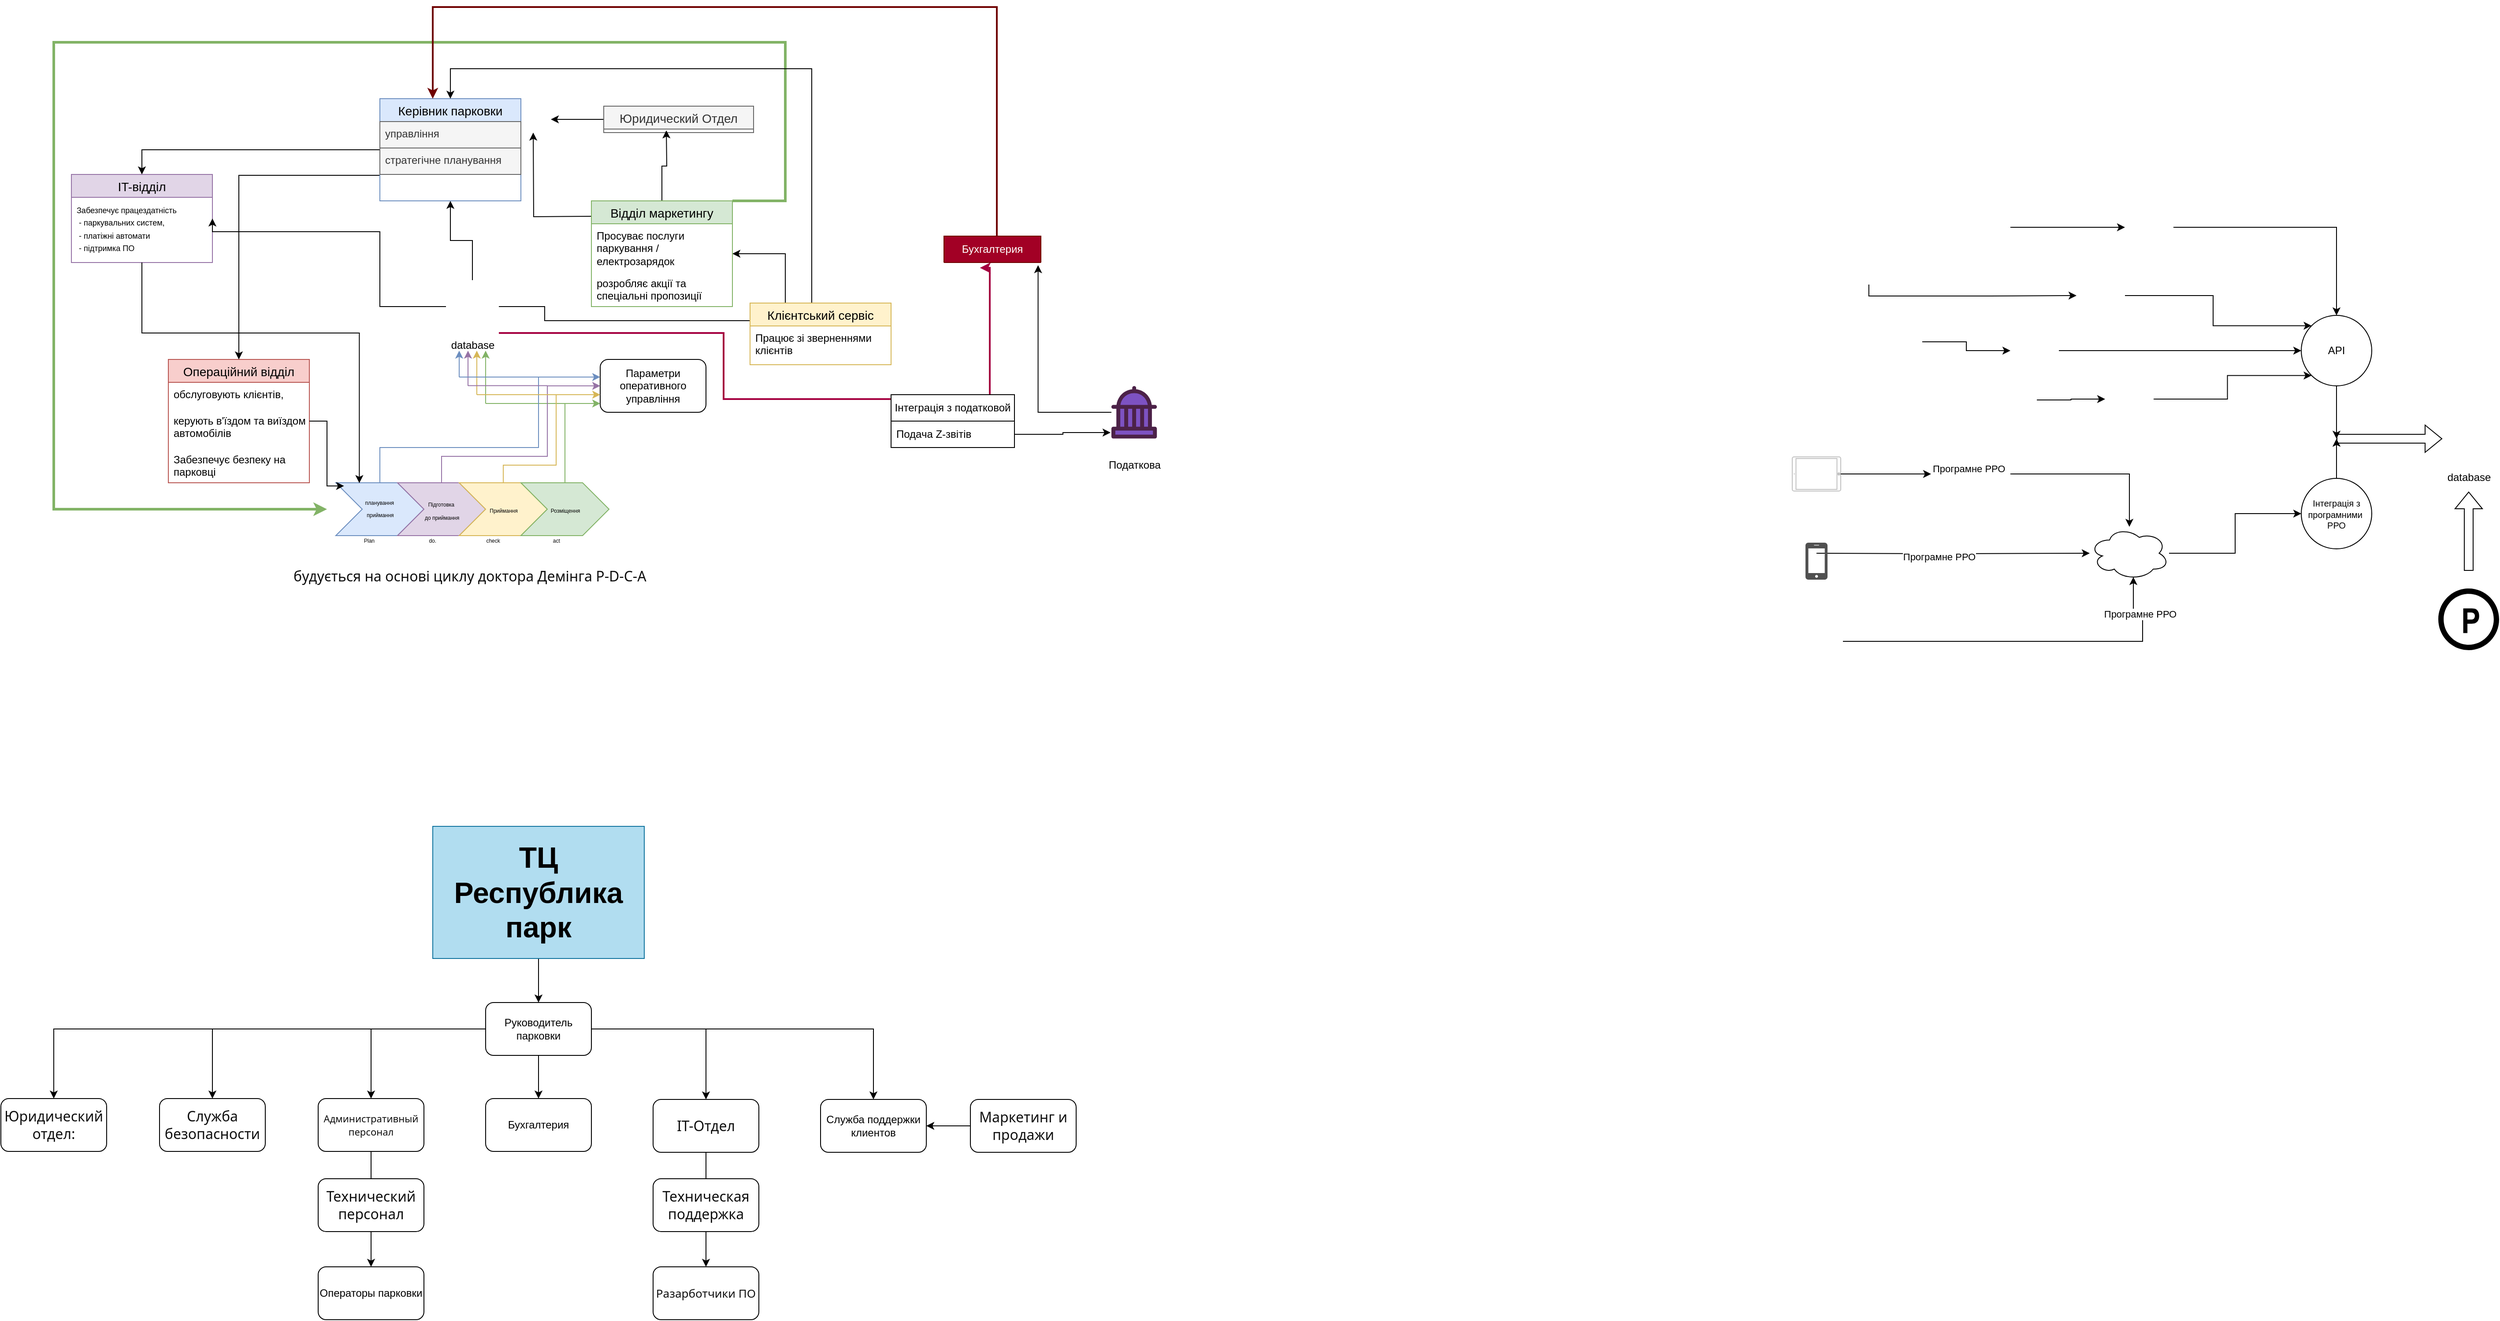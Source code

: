 <mxfile version="24.0.4" type="github">
  <diagram name="Страница — 1" id="5WF0044wQxZKyZhO8BZU">
    <mxGraphModel dx="2261" dy="1949" grid="1" gridSize="10" guides="1" tooltips="1" connect="1" arrows="1" fold="1" page="1" pageScale="1" pageWidth="827" pageHeight="1169" math="0" shadow="0">
      <root>
        <mxCell id="0" />
        <mxCell id="1" parent="0" />
        <mxCell id="wAJIK72WsqmlUXFapf1H-13" value="" style="group" parent="1" vertex="1" connectable="0">
          <mxGeometry x="190" y="410" width="310" height="70" as="geometry" />
        </mxCell>
        <mxCell id="wAJIK72WsqmlUXFapf1H-3" value="&lt;p style=&quot;border-color: var(--border-color); font-size: 6px;&quot;&gt;&lt;font style=&quot;font-size: 6px;&quot;&gt;планування&amp;nbsp;&lt;/font&gt;&lt;/p&gt;&lt;p style=&quot;border-color: var(--border-color); font-size: 6px;&quot;&gt;&lt;font style=&quot;font-size: 6px;&quot;&gt;приймання&lt;/font&gt;&lt;/p&gt;" style="html=1;shadow=0;dashed=0;align=center;verticalAlign=middle;shape=mxgraph.arrows2.arrow;dy=0;dx=30;notch=30;fillColor=#dae8fc;strokeColor=#6c8ebf;" parent="wAJIK72WsqmlUXFapf1H-13" vertex="1">
          <mxGeometry width="100" height="60" as="geometry" />
        </mxCell>
        <mxCell id="wAJIK72WsqmlUXFapf1H-7" value="&lt;font style=&quot;font-size: 6px;&quot;&gt;&amp;nbsp; &amp;nbsp; &amp;nbsp; &amp;nbsp; &amp;nbsp; &amp;nbsp; &amp;nbsp; &amp;nbsp; &amp;nbsp; Plan&amp;nbsp; &amp;nbsp; &amp;nbsp; &amp;nbsp; &amp;nbsp; &amp;nbsp; &amp;nbsp; &amp;nbsp; &amp;nbsp; &amp;nbsp; &amp;nbsp; &amp;nbsp; &amp;nbsp; &amp;nbsp; &amp;nbsp; &amp;nbsp; &amp;nbsp; &amp;nbsp; &amp;nbsp;do.&amp;nbsp; &amp;nbsp; &amp;nbsp; &amp;nbsp; &amp;nbsp; &amp;nbsp; &amp;nbsp; &amp;nbsp; &amp;nbsp; &amp;nbsp; &amp;nbsp; &amp;nbsp; &amp;nbsp; &amp;nbsp; &amp;nbsp; &amp;nbsp; &amp;nbsp; check&amp;nbsp; &amp;nbsp; &amp;nbsp; &amp;nbsp; &amp;nbsp; &amp;nbsp; &amp;nbsp; &amp;nbsp; &amp;nbsp; &amp;nbsp; &amp;nbsp; &amp;nbsp; &amp;nbsp; &amp;nbsp; &amp;nbsp; &amp;nbsp; &amp;nbsp; &amp;nbsp; act&amp;nbsp;&lt;/font&gt;" style="text;whiteSpace=wrap;html=1;" parent="wAJIK72WsqmlUXFapf1H-13" vertex="1">
          <mxGeometry y="50" width="310" height="20" as="geometry" />
        </mxCell>
        <mxCell id="wAJIK72WsqmlUXFapf1H-8" value="&lt;p style=&quot;border-color: var(--border-color);&quot;&gt;&lt;font style=&quot;font-size: 6px;&quot;&gt;Підготовка&amp;nbsp;&lt;br&gt;&lt;/font&gt;&lt;span style=&quot;font-size: 6px; background-color: initial;&quot;&gt;до приймання&lt;/span&gt;&lt;/p&gt;" style="html=1;shadow=0;dashed=0;align=center;verticalAlign=middle;shape=mxgraph.arrows2.arrow;dy=0;dx=30;notch=30;fillColor=#e1d5e7;strokeColor=#9673a6;" parent="wAJIK72WsqmlUXFapf1H-13" vertex="1">
          <mxGeometry x="70" width="100" height="60" as="geometry" />
        </mxCell>
        <mxCell id="wAJIK72WsqmlUXFapf1H-9" value="&lt;p style=&quot;border-color: var(--border-color);&quot;&gt;&lt;font style=&quot;font-size: 6px;&quot;&gt;Приймання&lt;/font&gt;&lt;br&gt;&lt;/p&gt;" style="html=1;shadow=0;dashed=0;align=center;verticalAlign=middle;shape=mxgraph.arrows2.arrow;dy=0;dx=30;notch=30;fillColor=#fff2cc;strokeColor=#d6b656;" parent="wAJIK72WsqmlUXFapf1H-13" vertex="1">
          <mxGeometry x="140" width="100" height="60" as="geometry" />
        </mxCell>
        <mxCell id="wAJIK72WsqmlUXFapf1H-10" value="&lt;p style=&quot;border-color: var(--border-color);&quot;&gt;&lt;font style=&quot;font-size: 6px;&quot;&gt;Розміщення&lt;/font&gt;&lt;br&gt;&lt;/p&gt;" style="html=1;shadow=0;dashed=0;align=center;verticalAlign=middle;shape=mxgraph.arrows2.arrow;dy=0;dx=30;notch=30;fillColor=#d5e8d4;strokeColor=#82b366;" parent="wAJIK72WsqmlUXFapf1H-13" vertex="1">
          <mxGeometry x="210" width="100" height="60" as="geometry" />
        </mxCell>
        <mxCell id="wAJIK72WsqmlUXFapf1H-20" value="Операційний відділ" style="swimlane;fontStyle=0;childLayout=stackLayout;horizontal=1;startSize=26;horizontalStack=0;resizeParent=1;resizeParentMax=0;resizeLast=0;collapsible=1;marginBottom=0;align=center;fontSize=14;fillColor=#f8cecc;strokeColor=#b85450;" parent="1" vertex="1">
          <mxGeometry y="270" width="160" height="140" as="geometry">
            <mxRectangle y="270" width="170" height="30" as="alternateBounds" />
          </mxGeometry>
        </mxCell>
        <mxCell id="wAJIK72WsqmlUXFapf1H-21" value="обслуговують клієнтів,&amp;nbsp;" style="text;strokeColor=none;fillColor=none;spacingLeft=4;spacingRight=4;overflow=hidden;rotatable=0;points=[[0,0.5],[1,0.5]];portConstraint=eastwest;fontSize=12;whiteSpace=wrap;html=1;" parent="wAJIK72WsqmlUXFapf1H-20" vertex="1">
          <mxGeometry y="26" width="160" height="30" as="geometry" />
        </mxCell>
        <mxCell id="wAJIK72WsqmlUXFapf1H-22" value="керують в&#39;їздом та виїздом автомобілів" style="text;strokeColor=none;fillColor=none;spacingLeft=4;spacingRight=4;overflow=hidden;rotatable=0;points=[[0,0.5],[1,0.5]];portConstraint=eastwest;fontSize=12;whiteSpace=wrap;html=1;" parent="wAJIK72WsqmlUXFapf1H-20" vertex="1">
          <mxGeometry y="56" width="160" height="44" as="geometry" />
        </mxCell>
        <mxCell id="wAJIK72WsqmlUXFapf1H-23" value="Забезпечує безпеку на парковці" style="text;strokeColor=none;fillColor=none;spacingLeft=4;spacingRight=4;overflow=hidden;rotatable=0;points=[[0,0.5],[1,0.5]];portConstraint=eastwest;fontSize=12;whiteSpace=wrap;html=1;" parent="wAJIK72WsqmlUXFapf1H-20" vertex="1">
          <mxGeometry y="100" width="160" height="40" as="geometry" />
        </mxCell>
        <mxCell id="wAJIK72WsqmlUXFapf1H-28" value="IT-відділ" style="swimlane;fontStyle=0;childLayout=stackLayout;horizontal=1;startSize=26;horizontalStack=0;resizeParent=1;resizeParentMax=0;resizeLast=0;collapsible=1;marginBottom=0;align=center;fontSize=14;fillColor=#e1d5e7;strokeColor=#9673a6;" parent="1" vertex="1">
          <mxGeometry x="-110" y="60" width="160" height="100" as="geometry">
            <mxRectangle x="-110" y="60" width="170" height="30" as="alternateBounds" />
          </mxGeometry>
        </mxCell>
        <mxCell id="wAJIK72WsqmlUXFapf1H-29" value="&lt;font style=&quot;font-size: 9px;&quot;&gt;Забезпечує працездатність&lt;br&gt;&amp;nbsp;- паркувальних систем,&amp;nbsp;&lt;br&gt;&amp;nbsp;- платіжні автомати&lt;br&gt;&amp;nbsp;- підтримка ПО&lt;br&gt;&lt;/font&gt;" style="text;strokeColor=none;fillColor=none;spacingLeft=4;spacingRight=4;overflow=hidden;rotatable=0;points=[[0,0.5],[1,0.5]];portConstraint=eastwest;fontSize=12;whiteSpace=wrap;html=1;" parent="wAJIK72WsqmlUXFapf1H-28" vertex="1">
          <mxGeometry y="26" width="160" height="74" as="geometry" />
        </mxCell>
        <mxCell id="wAJIK72WsqmlUXFapf1H-57" style="edgeStyle=orthogonalEdgeStyle;rounded=0;orthogonalLoop=1;jettySize=auto;html=1;entryX=1;entryY=0.5;entryDx=0;entryDy=0;" parent="1" source="wAJIK72WsqmlUXFapf1H-32" edge="1">
          <mxGeometry relative="1" as="geometry">
            <mxPoint x="434" y="-2.5" as="targetPoint" />
            <Array as="points" />
          </mxGeometry>
        </mxCell>
        <mxCell id="wAJIK72WsqmlUXFapf1H-60" style="edgeStyle=orthogonalEdgeStyle;rounded=0;orthogonalLoop=1;jettySize=auto;html=1;entryX=1;entryY=0.5;entryDx=0;entryDy=0;" parent="1" source="wAJIK72WsqmlUXFapf1H-36" target="wAJIK72WsqmlUXFapf1H-28" edge="1">
          <mxGeometry relative="1" as="geometry">
            <Array as="points">
              <mxPoint x="240" y="210" />
              <mxPoint x="240" y="125" />
            </Array>
          </mxGeometry>
        </mxCell>
        <mxCell id="wAJIK72WsqmlUXFapf1H-63" style="edgeStyle=orthogonalEdgeStyle;rounded=0;orthogonalLoop=1;jettySize=auto;html=1;entryX=0.5;entryY=1;entryDx=0;entryDy=0;" parent="1" source="wAJIK72WsqmlUXFapf1H-36" target="wAJIK72WsqmlUXFapf1H-16" edge="1">
          <mxGeometry relative="1" as="geometry" />
        </mxCell>
        <mxCell id="wAJIK72WsqmlUXFapf1H-79" style="edgeStyle=orthogonalEdgeStyle;rounded=0;orthogonalLoop=1;jettySize=auto;html=1;entryX=0.371;entryY=1.2;entryDx=0;entryDy=0;fillColor=#d80073;strokeColor=#A50040;strokeWidth=2;entryPerimeter=0;" parent="1" source="wAJIK72WsqmlUXFapf1H-36" target="wAJIK72WsqmlUXFapf1H-78" edge="1">
          <mxGeometry relative="1" as="geometry">
            <Array as="points">
              <mxPoint x="630" y="240" />
              <mxPoint x="630" y="315" />
              <mxPoint x="932" y="315" />
            </Array>
          </mxGeometry>
        </mxCell>
        <mxCell id="wAJIK72WsqmlUXFapf1H-36" value="database" style="shape=image;html=1;verticalAlign=top;verticalLabelPosition=bottom;labelBackgroundColor=#ffffff;imageAspect=0;aspect=fixed;image=https://cdn0.iconfinder.com/data/icons/evericons-24px-vol-2/24/database-128.png" parent="1" vertex="1">
          <mxGeometry x="315" y="180" width="60" height="60" as="geometry" />
        </mxCell>
        <mxCell id="wAJIK72WsqmlUXFapf1H-64" style="edgeStyle=orthogonalEdgeStyle;rounded=0;orthogonalLoop=1;jettySize=auto;html=1;" parent="1" edge="1">
          <mxGeometry relative="1" as="geometry">
            <mxPoint x="414" y="12.5" as="targetPoint" />
            <mxPoint x="484" y="107.5" as="sourcePoint" />
          </mxGeometry>
        </mxCell>
        <mxCell id="wAJIK72WsqmlUXFapf1H-43" value="Параметри оперативного управління" style="rounded=1;whiteSpace=wrap;html=1;" parent="1" vertex="1">
          <mxGeometry x="490" y="270" width="120" height="60" as="geometry" />
        </mxCell>
        <mxCell id="wAJIK72WsqmlUXFapf1H-44" style="edgeStyle=orthogonalEdgeStyle;rounded=0;orthogonalLoop=1;jettySize=auto;html=1;fillColor=#d5e8d4;strokeColor=#82b366;" parent="1" source="wAJIK72WsqmlUXFapf1H-10" edge="1">
          <mxGeometry relative="1" as="geometry">
            <mxPoint x="490" y="320" as="targetPoint" />
            <Array as="points">
              <mxPoint x="450" y="320" />
              <mxPoint x="490" y="320" />
            </Array>
          </mxGeometry>
        </mxCell>
        <mxCell id="wAJIK72WsqmlUXFapf1H-46" value="" style="endArrow=none;html=1;rounded=0;fillColor=#d5e8d4;strokeColor=#82b366;" parent="1" edge="1">
          <mxGeometry width="50" height="50" relative="1" as="geometry">
            <mxPoint x="360" y="320" as="sourcePoint" />
            <mxPoint x="450" y="320" as="targetPoint" />
          </mxGeometry>
        </mxCell>
        <mxCell id="wAJIK72WsqmlUXFapf1H-47" value="" style="endArrow=classic;html=1;rounded=0;fillColor=#d5e8d4;strokeColor=#82b366;" parent="1" edge="1">
          <mxGeometry width="50" height="50" relative="1" as="geometry">
            <mxPoint x="360" y="320" as="sourcePoint" />
            <mxPoint x="360" y="260" as="targetPoint" />
          </mxGeometry>
        </mxCell>
        <mxCell id="wAJIK72WsqmlUXFapf1H-48" style="edgeStyle=orthogonalEdgeStyle;rounded=0;orthogonalLoop=1;jettySize=auto;html=1;fillColor=#fff2cc;strokeColor=#d6b656;" parent="1" source="wAJIK72WsqmlUXFapf1H-9" edge="1">
          <mxGeometry relative="1" as="geometry">
            <mxPoint x="490" y="310" as="targetPoint" />
            <Array as="points">
              <mxPoint x="380" y="390" />
              <mxPoint x="440" y="390" />
              <mxPoint x="440" y="310" />
              <mxPoint x="490" y="310" />
            </Array>
          </mxGeometry>
        </mxCell>
        <mxCell id="wAJIK72WsqmlUXFapf1H-49" style="edgeStyle=orthogonalEdgeStyle;rounded=0;orthogonalLoop=1;jettySize=auto;html=1;entryX=0;entryY=0.5;entryDx=0;entryDy=0;fillColor=#e1d5e7;strokeColor=#9673a6;" parent="1" source="wAJIK72WsqmlUXFapf1H-8" target="wAJIK72WsqmlUXFapf1H-43" edge="1">
          <mxGeometry relative="1" as="geometry">
            <Array as="points">
              <mxPoint x="310" y="380" />
              <mxPoint x="430" y="380" />
              <mxPoint x="430" y="300" />
            </Array>
          </mxGeometry>
        </mxCell>
        <mxCell id="wAJIK72WsqmlUXFapf1H-50" style="edgeStyle=orthogonalEdgeStyle;rounded=0;orthogonalLoop=1;jettySize=auto;html=1;entryX=0;entryY=0.333;entryDx=0;entryDy=0;entryPerimeter=0;fillColor=#dae8fc;strokeColor=#6c8ebf;" parent="1" source="wAJIK72WsqmlUXFapf1H-3" target="wAJIK72WsqmlUXFapf1H-43" edge="1">
          <mxGeometry relative="1" as="geometry">
            <mxPoint x="260" y="310" as="targetPoint" />
            <Array as="points">
              <mxPoint x="240" y="370" />
              <mxPoint x="420" y="370" />
              <mxPoint x="420" y="290" />
            </Array>
          </mxGeometry>
        </mxCell>
        <mxCell id="wAJIK72WsqmlUXFapf1H-51" value="" style="endArrow=none;html=1;rounded=0;fillColor=#fff2cc;strokeColor=#d6b656;" parent="1" edge="1">
          <mxGeometry width="50" height="50" relative="1" as="geometry">
            <mxPoint x="350" y="310" as="sourcePoint" />
            <mxPoint x="440" y="310" as="targetPoint" />
          </mxGeometry>
        </mxCell>
        <mxCell id="wAJIK72WsqmlUXFapf1H-52" value="" style="endArrow=classic;html=1;rounded=0;fillColor=#fff2cc;strokeColor=#d6b656;" parent="1" edge="1">
          <mxGeometry width="50" height="50" relative="1" as="geometry">
            <mxPoint x="350" y="310" as="sourcePoint" />
            <mxPoint x="350" y="260" as="targetPoint" />
          </mxGeometry>
        </mxCell>
        <mxCell id="wAJIK72WsqmlUXFapf1H-53" value="" style="endArrow=none;html=1;rounded=0;fillColor=#e1d5e7;strokeColor=#9673a6;" parent="1" edge="1">
          <mxGeometry width="50" height="50" relative="1" as="geometry">
            <mxPoint x="340" y="299.8" as="sourcePoint" />
            <mxPoint x="430" y="299.8" as="targetPoint" />
          </mxGeometry>
        </mxCell>
        <mxCell id="wAJIK72WsqmlUXFapf1H-54" value="" style="endArrow=classic;html=1;rounded=0;fillColor=#e1d5e7;strokeColor=#9673a6;" parent="1" edge="1">
          <mxGeometry width="50" height="50" relative="1" as="geometry">
            <mxPoint x="340" y="300" as="sourcePoint" />
            <mxPoint x="340" y="260" as="targetPoint" />
          </mxGeometry>
        </mxCell>
        <mxCell id="wAJIK72WsqmlUXFapf1H-55" value="" style="endArrow=none;html=1;rounded=0;fillColor=#dae8fc;strokeColor=#6c8ebf;" parent="1" edge="1">
          <mxGeometry width="50" height="50" relative="1" as="geometry">
            <mxPoint x="330" y="290" as="sourcePoint" />
            <mxPoint x="420" y="290" as="targetPoint" />
          </mxGeometry>
        </mxCell>
        <mxCell id="wAJIK72WsqmlUXFapf1H-56" value="" style="endArrow=classic;html=1;rounded=0;fillColor=#dae8fc;strokeColor=#6c8ebf;" parent="1" edge="1">
          <mxGeometry width="50" height="50" relative="1" as="geometry">
            <mxPoint x="330" y="290" as="sourcePoint" />
            <mxPoint x="330" y="260" as="targetPoint" />
          </mxGeometry>
        </mxCell>
        <mxCell id="wAJIK72WsqmlUXFapf1H-59" style="edgeStyle=orthogonalEdgeStyle;rounded=0;orthogonalLoop=1;jettySize=auto;html=1;entryX=0.5;entryY=0;entryDx=0;entryDy=0;" parent="1" source="wAJIK72WsqmlUXFapf1H-16" target="wAJIK72WsqmlUXFapf1H-28" edge="1">
          <mxGeometry relative="1" as="geometry" />
        </mxCell>
        <mxCell id="wAJIK72WsqmlUXFapf1H-71" style="edgeStyle=orthogonalEdgeStyle;rounded=0;orthogonalLoop=1;jettySize=auto;html=1;exitX=0;exitY=0.75;exitDx=0;exitDy=0;entryX=0.5;entryY=0;entryDx=0;entryDy=0;" parent="1" source="wAJIK72WsqmlUXFapf1H-16" target="wAJIK72WsqmlUXFapf1H-20" edge="1">
          <mxGeometry relative="1" as="geometry" />
        </mxCell>
        <mxCell id="wAJIK72WsqmlUXFapf1H-16" value="Керівник парковки" style="swimlane;fontStyle=0;childLayout=stackLayout;horizontal=1;startSize=26;horizontalStack=0;resizeParent=1;resizeParentMax=0;resizeLast=0;collapsible=1;marginBottom=0;align=center;fontSize=14;fillColor=#dae8fc;strokeColor=#6c8ebf;" parent="1" vertex="1">
          <mxGeometry x="240" y="-26" width="160" height="116" as="geometry">
            <mxRectangle x="260" y="-17.5" width="170" height="30" as="alternateBounds" />
          </mxGeometry>
        </mxCell>
        <mxCell id="wAJIK72WsqmlUXFapf1H-58" value="" style="group" parent="wAJIK72WsqmlUXFapf1H-16" vertex="1" connectable="0">
          <mxGeometry y="26" width="160" height="90" as="geometry" />
        </mxCell>
        <mxCell id="wAJIK72WsqmlUXFapf1H-19" value="управління" style="text;spacingLeft=4;spacingRight=4;overflow=hidden;rotatable=0;points=[[0,0.5],[1,0.5]];portConstraint=eastwest;fontSize=12;whiteSpace=wrap;html=1;fillColor=#f5f5f5;fontColor=#333333;strokeColor=#666666;" parent="wAJIK72WsqmlUXFapf1H-58" vertex="1">
          <mxGeometry width="160" height="30" as="geometry" />
        </mxCell>
        <mxCell id="wAJIK72WsqmlUXFapf1H-17" value="стратегічне планування" style="text;spacingLeft=4;spacingRight=4;overflow=hidden;rotatable=0;points=[[0,0.5],[1,0.5]];portConstraint=eastwest;fontSize=12;whiteSpace=wrap;html=1;fillColor=#f5f5f5;fontColor=#333333;strokeColor=#666666;" parent="wAJIK72WsqmlUXFapf1H-58" vertex="1">
          <mxGeometry y="30" width="160" height="30" as="geometry" />
        </mxCell>
        <mxCell id="wAJIK72WsqmlUXFapf1H-32" value="Юридический Отдел" style="swimlane;fontStyle=0;childLayout=stackLayout;horizontal=1;startSize=26;horizontalStack=0;resizeParent=1;resizeParentMax=0;resizeLast=0;collapsible=1;marginBottom=0;align=center;fontSize=14;fillColor=#f5f5f5;fontColor=#333333;strokeColor=#666666;" parent="1" vertex="1" collapsed="1">
          <mxGeometry x="494" y="-17.5" width="170" height="30" as="geometry">
            <mxRectangle x="480" y="80" width="160" height="116" as="alternateBounds" />
          </mxGeometry>
        </mxCell>
        <mxCell id="wAJIK72WsqmlUXFapf1H-33" value="Item 1" style="text;strokeColor=none;fillColor=none;spacingLeft=4;spacingRight=4;overflow=hidden;rotatable=0;points=[[0,0.5],[1,0.5]];portConstraint=eastwest;fontSize=12;whiteSpace=wrap;html=1;" parent="wAJIK72WsqmlUXFapf1H-32" vertex="1">
          <mxGeometry y="26" width="160" height="30" as="geometry" />
        </mxCell>
        <mxCell id="wAJIK72WsqmlUXFapf1H-34" value="Item 2" style="text;strokeColor=none;fillColor=none;spacingLeft=4;spacingRight=4;overflow=hidden;rotatable=0;points=[[0,0.5],[1,0.5]];portConstraint=eastwest;fontSize=12;whiteSpace=wrap;html=1;" parent="wAJIK72WsqmlUXFapf1H-32" vertex="1">
          <mxGeometry y="56" width="160" height="30" as="geometry" />
        </mxCell>
        <mxCell id="wAJIK72WsqmlUXFapf1H-35" value="Item 3" style="text;strokeColor=none;fillColor=none;spacingLeft=4;spacingRight=4;overflow=hidden;rotatable=0;points=[[0,0.5],[1,0.5]];portConstraint=eastwest;fontSize=12;whiteSpace=wrap;html=1;" parent="wAJIK72WsqmlUXFapf1H-32" vertex="1">
          <mxGeometry y="86" width="160" height="30" as="geometry" />
        </mxCell>
        <mxCell id="wAJIK72WsqmlUXFapf1H-67" value="" style="edgeStyle=orthogonalEdgeStyle;rounded=0;orthogonalLoop=1;jettySize=auto;html=1;entryX=1;entryY=0.5;entryDx=0;entryDy=0;" parent="1" source="wAJIK72WsqmlUXFapf1H-36" target="wAJIK72WsqmlUXFapf1H-38" edge="1">
          <mxGeometry relative="1" as="geometry">
            <mxPoint x="375" y="210" as="sourcePoint" />
            <mxPoint x="664" y="-2" as="targetPoint" />
            <Array as="points">
              <mxPoint x="427" y="210" />
              <mxPoint x="427" y="226" />
              <mxPoint x="700" y="226" />
              <mxPoint x="700" y="150" />
            </Array>
          </mxGeometry>
        </mxCell>
        <mxCell id="wAJIK72WsqmlUXFapf1H-69" style="edgeStyle=orthogonalEdgeStyle;rounded=0;orthogonalLoop=1;jettySize=auto;html=1;" parent="1" source="wAJIK72WsqmlUXFapf1H-38" edge="1">
          <mxGeometry relative="1" as="geometry">
            <mxPoint x="565" y="10" as="targetPoint" />
          </mxGeometry>
        </mxCell>
        <mxCell id="wAJIK72WsqmlUXFapf1H-73" style="edgeStyle=orthogonalEdgeStyle;rounded=0;orthogonalLoop=1;jettySize=auto;html=1;exitX=1;exitY=0;exitDx=0;exitDy=0;fillColor=#d5e8d4;strokeColor=#82b366;strokeWidth=3;" parent="1" source="wAJIK72WsqmlUXFapf1H-38" edge="1">
          <mxGeometry relative="1" as="geometry">
            <mxPoint x="180" y="440" as="targetPoint" />
            <Array as="points">
              <mxPoint x="700" y="90" />
              <mxPoint x="700" y="-90" />
              <mxPoint x="-130" y="-90" />
              <mxPoint x="-130" y="440" />
            </Array>
          </mxGeometry>
        </mxCell>
        <mxCell id="wAJIK72WsqmlUXFapf1H-38" value="Відділ маркетингу" style="swimlane;fontStyle=0;childLayout=stackLayout;horizontal=1;startSize=26;horizontalStack=0;resizeParent=1;resizeParentMax=0;resizeLast=0;collapsible=1;marginBottom=0;align=center;fontSize=14;fillColor=#d5e8d4;strokeColor=#82b366;" parent="1" vertex="1">
          <mxGeometry x="480" y="90" width="160" height="120" as="geometry">
            <mxRectangle x="480" y="90" width="170" height="30" as="alternateBounds" />
          </mxGeometry>
        </mxCell>
        <mxCell id="wAJIK72WsqmlUXFapf1H-40" value="Просуває послуги паркування / електрозарядок" style="text;strokeColor=none;fillColor=none;spacingLeft=4;spacingRight=4;overflow=hidden;rotatable=0;points=[[0,0.5],[1,0.5]];portConstraint=eastwest;fontSize=12;whiteSpace=wrap;html=1;" parent="wAJIK72WsqmlUXFapf1H-38" vertex="1">
          <mxGeometry y="26" width="160" height="54" as="geometry" />
        </mxCell>
        <mxCell id="wAJIK72WsqmlUXFapf1H-41" value="розробляє акції та спеціальні пропозиції" style="text;strokeColor=none;fillColor=none;spacingLeft=4;spacingRight=4;overflow=hidden;rotatable=0;points=[[0,0.5],[1,0.5]];portConstraint=eastwest;fontSize=12;whiteSpace=wrap;html=1;" parent="wAJIK72WsqmlUXFapf1H-38" vertex="1">
          <mxGeometry y="80" width="160" height="40" as="geometry" />
        </mxCell>
        <mxCell id="wAJIK72WsqmlUXFapf1H-70" style="edgeStyle=orthogonalEdgeStyle;rounded=0;orthogonalLoop=1;jettySize=auto;html=1;entryX=0.5;entryY=0;entryDx=0;entryDy=0;" parent="1" source="wAJIK72WsqmlUXFapf1H-24" target="wAJIK72WsqmlUXFapf1H-16" edge="1">
          <mxGeometry relative="1" as="geometry">
            <Array as="points">
              <mxPoint x="730" y="210" />
              <mxPoint x="730" y="-60" />
              <mxPoint x="320" y="-60" />
            </Array>
          </mxGeometry>
        </mxCell>
        <mxCell id="wAJIK72WsqmlUXFapf1H-24" value="Клієнтський сервіс" style="swimlane;fontStyle=0;childLayout=stackLayout;horizontal=1;startSize=26;horizontalStack=0;resizeParent=1;resizeParentMax=0;resizeLast=0;collapsible=1;marginBottom=0;align=center;fontSize=14;fillColor=#fff2cc;strokeColor=#d6b656;" parent="1" vertex="1">
          <mxGeometry x="660" y="206" width="160" height="70" as="geometry">
            <mxRectangle x="480" y="195" width="170" height="30" as="alternateBounds" />
          </mxGeometry>
        </mxCell>
        <mxCell id="wAJIK72WsqmlUXFapf1H-25" value="Працює зі зверненнями клієнтів" style="text;strokeColor=none;fillColor=none;spacingLeft=4;spacingRight=4;overflow=hidden;rotatable=0;points=[[0,0.5],[1,0.5]];portConstraint=eastwest;fontSize=12;whiteSpace=wrap;html=1;" parent="wAJIK72WsqmlUXFapf1H-24" vertex="1">
          <mxGeometry y="26" width="160" height="44" as="geometry" />
        </mxCell>
        <mxCell id="wAJIK72WsqmlUXFapf1H-72" style="edgeStyle=orthogonalEdgeStyle;rounded=0;orthogonalLoop=1;jettySize=auto;html=1;entryX=0.094;entryY=0.06;entryDx=0;entryDy=0;entryPerimeter=0;" parent="1" source="wAJIK72WsqmlUXFapf1H-20" target="wAJIK72WsqmlUXFapf1H-3" edge="1">
          <mxGeometry relative="1" as="geometry" />
        </mxCell>
        <mxCell id="wAJIK72WsqmlUXFapf1H-75" value="Бухгалтерия" style="swimlane;fontStyle=0;childLayout=stackLayout;horizontal=1;startSize=30;horizontalStack=0;resizeParent=1;resizeParentMax=0;resizeLast=0;collapsible=1;marginBottom=0;whiteSpace=wrap;html=1;fillColor=#a20025;fontColor=#ffffff;strokeColor=#6F0000;" parent="1" vertex="1" collapsed="1">
          <mxGeometry x="880" y="130" width="110" height="30" as="geometry">
            <mxRectangle x="880" y="130" width="140" height="120" as="alternateBounds" />
          </mxGeometry>
        </mxCell>
        <mxCell id="wAJIK72WsqmlUXFapf1H-76" value="Item 1" style="text;strokeColor=none;fillColor=none;align=left;verticalAlign=middle;spacingLeft=4;spacingRight=4;overflow=hidden;points=[[0,0.5],[1,0.5]];portConstraint=eastwest;rotatable=0;whiteSpace=wrap;html=1;" parent="wAJIK72WsqmlUXFapf1H-75" vertex="1">
          <mxGeometry y="30" width="140" height="30" as="geometry" />
        </mxCell>
        <mxCell id="wAJIK72WsqmlUXFapf1H-77" value="Item 2" style="text;strokeColor=none;fillColor=none;align=left;verticalAlign=middle;spacingLeft=4;spacingRight=4;overflow=hidden;points=[[0,0.5],[1,0.5]];portConstraint=eastwest;rotatable=0;whiteSpace=wrap;html=1;" parent="wAJIK72WsqmlUXFapf1H-75" vertex="1">
          <mxGeometry y="60" width="140" height="30" as="geometry" />
        </mxCell>
        <mxCell id="wAJIK72WsqmlUXFapf1H-78" value="Item 3" style="text;strokeColor=none;fillColor=none;align=left;verticalAlign=middle;spacingLeft=4;spacingRight=4;overflow=hidden;points=[[0,0.5],[1,0.5]];portConstraint=eastwest;rotatable=0;whiteSpace=wrap;html=1;" parent="wAJIK72WsqmlUXFapf1H-75" vertex="1">
          <mxGeometry y="90" width="140" height="30" as="geometry" />
        </mxCell>
        <mxCell id="wAJIK72WsqmlUXFapf1H-82" value="Інтеграція з податковой" style="swimlane;fontStyle=0;childLayout=stackLayout;horizontal=1;startSize=30;horizontalStack=0;resizeParent=1;resizeParentMax=0;resizeLast=0;collapsible=1;marginBottom=0;whiteSpace=wrap;html=1;" parent="1" vertex="1">
          <mxGeometry x="820" y="310" width="140" height="60" as="geometry" />
        </mxCell>
        <mxCell id="wAJIK72WsqmlUXFapf1H-83" value="Подача Z-звітів" style="text;strokeColor=none;fillColor=none;align=left;verticalAlign=middle;spacingLeft=4;spacingRight=4;overflow=hidden;points=[[0,0.5],[1,0.5]];portConstraint=eastwest;rotatable=0;whiteSpace=wrap;html=1;" parent="wAJIK72WsqmlUXFapf1H-82" vertex="1">
          <mxGeometry y="30" width="140" height="30" as="geometry" />
        </mxCell>
        <mxCell id="wAJIK72WsqmlUXFapf1H-88" value="Податкова" style="verticalLabelPosition=bottom;aspect=fixed;html=1;shape=mxgraph.salesforce.government;" parent="1" vertex="1">
          <mxGeometry x="1070" y="300" width="51.6" height="60" as="geometry" />
        </mxCell>
        <mxCell id="wAJIK72WsqmlUXFapf1H-89" style="edgeStyle=orthogonalEdgeStyle;rounded=0;orthogonalLoop=1;jettySize=auto;html=1;entryX=-0.019;entryY=0.886;entryDx=0;entryDy=0;entryPerimeter=0;" parent="1" source="wAJIK72WsqmlUXFapf1H-83" target="wAJIK72WsqmlUXFapf1H-88" edge="1">
          <mxGeometry relative="1" as="geometry" />
        </mxCell>
        <mxCell id="wAJIK72WsqmlUXFapf1H-90" style="edgeStyle=orthogonalEdgeStyle;rounded=0;orthogonalLoop=1;jettySize=auto;html=1;entryX=0.971;entryY=1.1;entryDx=0;entryDy=0;entryPerimeter=0;" parent="1" source="wAJIK72WsqmlUXFapf1H-88" target="wAJIK72WsqmlUXFapf1H-76" edge="1">
          <mxGeometry relative="1" as="geometry" />
        </mxCell>
        <mxCell id="wAJIK72WsqmlUXFapf1H-91" style="edgeStyle=orthogonalEdgeStyle;rounded=0;orthogonalLoop=1;jettySize=auto;html=1;entryX=0.375;entryY=0;entryDx=0;entryDy=0;entryPerimeter=0;fillColor=#a20025;strokeColor=#6F0000;strokeWidth=2;" parent="1" source="wAJIK72WsqmlUXFapf1H-75" target="wAJIK72WsqmlUXFapf1H-16" edge="1">
          <mxGeometry relative="1" as="geometry">
            <Array as="points">
              <mxPoint x="940" y="-130" />
              <mxPoint x="300" y="-130" />
            </Array>
          </mxGeometry>
        </mxCell>
        <mxCell id="wAJIK72WsqmlUXFapf1H-92" value="&lt;span style=&quot;color: rgb(15, 15, 15); font-family: Söhne, ui-sans-serif, system-ui, -apple-system, &amp;quot;Segoe UI&amp;quot;, Roboto, Ubuntu, Cantarell, &amp;quot;Noto Sans&amp;quot;, sans-serif, &amp;quot;Helvetica Neue&amp;quot;, Arial, &amp;quot;Apple Color Emoji&amp;quot;, &amp;quot;Segoe UI Emoji&amp;quot;, &amp;quot;Segoe UI Symbol&amp;quot;, &amp;quot;Noto Color Emoji&amp;quot;; font-size: 16px; font-style: normal; font-variant-ligatures: normal; font-variant-caps: normal; font-weight: 400; letter-spacing: normal; orphans: 2; text-align: start; text-indent: 0px; text-transform: none; widows: 2; word-spacing: 0px; -webkit-text-stroke-width: 0px; text-decoration-thickness: initial; text-decoration-style: initial; text-decoration-color: initial; float: none; display: inline !important;&quot;&gt;будується на основі циклу доктора Демінга P-D-C-A &lt;/span&gt;" style="text;whiteSpace=wrap;html=1;strokeWidth=4;" parent="1" vertex="1">
          <mxGeometry x="140" y="500" width="430" height="40" as="geometry" />
        </mxCell>
        <mxCell id="wAJIK72WsqmlUXFapf1H-128" style="edgeStyle=orthogonalEdgeStyle;rounded=0;orthogonalLoop=1;jettySize=auto;html=1;" parent="1" source="wAJIK72WsqmlUXFapf1H-93" target="wAJIK72WsqmlUXFapf1H-99" edge="1">
          <mxGeometry relative="1" as="geometry" />
        </mxCell>
        <mxCell id="wAJIK72WsqmlUXFapf1H-93" value="&lt;b&gt;&lt;font style=&quot;font-size: 33px;&quot;&gt;ТЦ Республика парк&lt;/font&gt;&lt;/b&gt;" style="text;html=1;align=center;verticalAlign=middle;whiteSpace=wrap;rounded=0;fillColor=#b1ddf0;strokeColor=#10739e;" parent="1" vertex="1">
          <mxGeometry x="300" y="800" width="240" height="150" as="geometry" />
        </mxCell>
        <mxCell id="wAJIK72WsqmlUXFapf1H-115" style="edgeStyle=orthogonalEdgeStyle;rounded=0;orthogonalLoop=1;jettySize=auto;html=1;entryX=0.5;entryY=0;entryDx=0;entryDy=0;" parent="1" source="wAJIK72WsqmlUXFapf1H-99" target="wAJIK72WsqmlUXFapf1H-114" edge="1">
          <mxGeometry relative="1" as="geometry" />
        </mxCell>
        <mxCell id="wAJIK72WsqmlUXFapf1H-123" style="edgeStyle=orthogonalEdgeStyle;rounded=0;orthogonalLoop=1;jettySize=auto;html=1;entryX=0.5;entryY=0;entryDx=0;entryDy=0;" parent="1" source="wAJIK72WsqmlUXFapf1H-99" target="wAJIK72WsqmlUXFapf1H-112" edge="1">
          <mxGeometry relative="1" as="geometry" />
        </mxCell>
        <mxCell id="wAJIK72WsqmlUXFapf1H-124" style="edgeStyle=orthogonalEdgeStyle;rounded=0;orthogonalLoop=1;jettySize=auto;html=1;" parent="1" source="wAJIK72WsqmlUXFapf1H-99" target="wAJIK72WsqmlUXFapf1H-103" edge="1">
          <mxGeometry relative="1" as="geometry" />
        </mxCell>
        <mxCell id="wAJIK72WsqmlUXFapf1H-125" style="edgeStyle=orthogonalEdgeStyle;rounded=0;orthogonalLoop=1;jettySize=auto;html=1;entryX=0.5;entryY=0;entryDx=0;entryDy=0;" parent="1" source="wAJIK72WsqmlUXFapf1H-99" target="wAJIK72WsqmlUXFapf1H-108" edge="1">
          <mxGeometry relative="1" as="geometry" />
        </mxCell>
        <mxCell id="wAJIK72WsqmlUXFapf1H-126" style="edgeStyle=orthogonalEdgeStyle;rounded=0;orthogonalLoop=1;jettySize=auto;html=1;entryX=0.5;entryY=0;entryDx=0;entryDy=0;" parent="1" source="wAJIK72WsqmlUXFapf1H-99" target="wAJIK72WsqmlUXFapf1H-105" edge="1">
          <mxGeometry relative="1" as="geometry" />
        </mxCell>
        <mxCell id="wAJIK72WsqmlUXFapf1H-127" style="edgeStyle=orthogonalEdgeStyle;rounded=0;orthogonalLoop=1;jettySize=auto;html=1;" parent="1" source="wAJIK72WsqmlUXFapf1H-99" target="wAJIK72WsqmlUXFapf1H-111" edge="1">
          <mxGeometry relative="1" as="geometry" />
        </mxCell>
        <mxCell id="wAJIK72WsqmlUXFapf1H-99" value="Руководитель парковки" style="rounded=1;whiteSpace=wrap;html=1;" parent="1" vertex="1">
          <mxGeometry x="360" y="1000" width="120" height="60" as="geometry" />
        </mxCell>
        <mxCell id="wAJIK72WsqmlUXFapf1H-100" value="Операторы парковки" style="rounded=1;whiteSpace=wrap;html=1;" parent="1" vertex="1">
          <mxGeometry x="170" y="1300" width="120" height="60" as="geometry" />
        </mxCell>
        <mxCell id="wAJIK72WsqmlUXFapf1H-105" value="Служба поддержки клиентов" style="rounded=1;whiteSpace=wrap;html=1;" parent="1" vertex="1">
          <mxGeometry x="740" y="1110" width="120" height="60" as="geometry" />
        </mxCell>
        <mxCell id="wAJIK72WsqmlUXFapf1H-121" value="" style="edgeStyle=orthogonalEdgeStyle;rounded=0;orthogonalLoop=1;jettySize=auto;html=1;" parent="1" source="wAJIK72WsqmlUXFapf1H-106" target="wAJIK72WsqmlUXFapf1H-105" edge="1">
          <mxGeometry relative="1" as="geometry" />
        </mxCell>
        <mxCell id="wAJIK72WsqmlUXFapf1H-106" value="&lt;meta charset=&quot;utf-8&quot;&gt;&lt;span style=&quot;color: rgb(15, 15, 15); font-family: Söhne, ui-sans-serif, system-ui, -apple-system, &amp;quot;Segoe UI&amp;quot;, Roboto, Ubuntu, Cantarell, &amp;quot;Noto Sans&amp;quot;, sans-serif, &amp;quot;Helvetica Neue&amp;quot;, Arial, &amp;quot;Apple Color Emoji&amp;quot;, &amp;quot;Segoe UI Emoji&amp;quot;, &amp;quot;Segoe UI Symbol&amp;quot;, &amp;quot;Noto Color Emoji&amp;quot;; font-size: 16px; font-style: normal; font-variant-ligatures: normal; font-variant-caps: normal; font-weight: 400; letter-spacing: normal; orphans: 2; text-align: start; text-indent: 0px; text-transform: none; widows: 2; word-spacing: 0px; -webkit-text-stroke-width: 0px; text-decoration-thickness: initial; text-decoration-style: initial; text-decoration-color: initial; float: none; display: inline !important;&quot;&gt;Маркетинг и продажи&lt;/span&gt;" style="rounded=1;whiteSpace=wrap;html=1;" parent="1" vertex="1">
          <mxGeometry x="910" y="1110" width="120" height="60" as="geometry" />
        </mxCell>
        <mxCell id="wAJIK72WsqmlUXFapf1H-107" value="&lt;span style=&quot;color: rgb(15, 15, 15); font-family: Söhne, ui-sans-serif, system-ui, -apple-system, &amp;quot;Segoe UI&amp;quot;, Roboto, Ubuntu, Cantarell, &amp;quot;Noto Sans&amp;quot;, sans-serif, &amp;quot;Helvetica Neue&amp;quot;, Arial, &amp;quot;Apple Color Emoji&amp;quot;, &amp;quot;Segoe UI Emoji&amp;quot;, &amp;quot;Segoe UI Symbol&amp;quot;, &amp;quot;Noto Color Emoji&amp;quot;; font-style: normal; font-variant-ligatures: normal; font-variant-caps: normal; font-weight: 400; letter-spacing: normal; orphans: 2; text-align: start; text-indent: 0px; text-transform: none; widows: 2; word-spacing: 0px; -webkit-text-stroke-width: 0px; text-decoration-thickness: initial; text-decoration-style: initial; text-decoration-color: initial; float: none; display: inline !important;&quot;&gt;&lt;font style=&quot;font-size: 13px;&quot;&gt;Разарботчики ПО&lt;/font&gt;&lt;/span&gt;" style="rounded=1;whiteSpace=wrap;html=1;" parent="1" vertex="1">
          <mxGeometry x="550" y="1300" width="120" height="60" as="geometry" />
        </mxCell>
        <mxCell id="wAJIK72WsqmlUXFapf1H-111" value="&lt;span style=&quot;color: rgb(15, 15, 15); font-family: Söhne, ui-sans-serif, system-ui, -apple-system, &amp;quot;Segoe UI&amp;quot;, Roboto, Ubuntu, Cantarell, &amp;quot;Noto Sans&amp;quot;, sans-serif, &amp;quot;Helvetica Neue&amp;quot;, Arial, &amp;quot;Apple Color Emoji&amp;quot;, &amp;quot;Segoe UI Emoji&amp;quot;, &amp;quot;Segoe UI Symbol&amp;quot;, &amp;quot;Noto Color Emoji&amp;quot;; font-size: 16px; font-style: normal; font-variant-ligatures: normal; font-variant-caps: normal; font-weight: 400; letter-spacing: normal; orphans: 2; text-align: start; text-indent: 0px; text-transform: none; widows: 2; word-spacing: 0px; -webkit-text-stroke-width: 0px; text-decoration-thickness: initial; text-decoration-style: initial; text-decoration-color: initial; float: none; display: inline !important;&quot;&gt;Юридический отдел:&lt;/span&gt;" style="rounded=1;whiteSpace=wrap;html=1;" parent="1" vertex="1">
          <mxGeometry x="-190" y="1109" width="120" height="60" as="geometry" />
        </mxCell>
        <mxCell id="wAJIK72WsqmlUXFapf1H-114" value="Бухгалтерия" style="rounded=1;whiteSpace=wrap;html=1;" parent="1" vertex="1">
          <mxGeometry x="360" y="1109" width="120" height="60" as="geometry" />
        </mxCell>
        <mxCell id="wAJIK72WsqmlUXFapf1H-103" value="&lt;meta charset=&quot;utf-8&quot;&gt;&lt;span style=&quot;color: rgb(15, 15, 15); font-family: Söhne, ui-sans-serif, system-ui, -apple-system, &amp;quot;Segoe UI&amp;quot;, Roboto, Ubuntu, Cantarell, &amp;quot;Noto Sans&amp;quot;, sans-serif, &amp;quot;Helvetica Neue&amp;quot;, Arial, &amp;quot;Apple Color Emoji&amp;quot;, &amp;quot;Segoe UI Emoji&amp;quot;, &amp;quot;Segoe UI Symbol&amp;quot;, &amp;quot;Noto Color Emoji&amp;quot;; font-size: 16px; font-style: normal; font-variant-ligatures: normal; font-variant-caps: normal; font-weight: 400; letter-spacing: normal; orphans: 2; text-align: start; text-indent: 0px; text-transform: none; widows: 2; word-spacing: 0px; -webkit-text-stroke-width: 0px; text-decoration-thickness: initial; text-decoration-style: initial; text-decoration-color: initial; float: none; display: inline !important;&quot;&gt;Служба безопасности&lt;/span&gt;" style="rounded=1;whiteSpace=wrap;html=1;" parent="1" vertex="1">
          <mxGeometry x="-10" y="1109" width="120" height="60" as="geometry" />
        </mxCell>
        <mxCell id="wAJIK72WsqmlUXFapf1H-120" style="edgeStyle=orthogonalEdgeStyle;rounded=0;orthogonalLoop=1;jettySize=auto;html=1;entryX=0.5;entryY=0;entryDx=0;entryDy=0;" parent="1" source="wAJIK72WsqmlUXFapf1H-112" target="wAJIK72WsqmlUXFapf1H-100" edge="1">
          <mxGeometry relative="1" as="geometry" />
        </mxCell>
        <mxCell id="wAJIK72WsqmlUXFapf1H-112" value="&lt;span style=&quot;color: rgb(15, 15, 15); font-family: Söhne, ui-sans-serif, system-ui, -apple-system, &amp;quot;Segoe UI&amp;quot;, Roboto, Ubuntu, Cantarell, &amp;quot;Noto Sans&amp;quot;, sans-serif, &amp;quot;Helvetica Neue&amp;quot;, Arial, &amp;quot;Apple Color Emoji&amp;quot;, &amp;quot;Segoe UI Emoji&amp;quot;, &amp;quot;Segoe UI Symbol&amp;quot;, &amp;quot;Noto Color Emoji&amp;quot;; font-style: normal; font-variant-ligatures: normal; font-variant-caps: normal; font-weight: 400; letter-spacing: normal; orphans: 2; text-align: start; text-indent: 0px; text-transform: none; widows: 2; word-spacing: 0px; -webkit-text-stroke-width: 0px; text-decoration-thickness: initial; text-decoration-style: initial; text-decoration-color: initial; float: none; display: inline !important;&quot;&gt;&lt;font style=&quot;font-size: 11px;&quot;&gt;Административный персонал&lt;/font&gt;&lt;/span&gt;" style="rounded=1;whiteSpace=wrap;html=1;" parent="1" vertex="1">
          <mxGeometry x="170" y="1109" width="120" height="60" as="geometry" />
        </mxCell>
        <mxCell id="wAJIK72WsqmlUXFapf1H-119" style="edgeStyle=orthogonalEdgeStyle;rounded=0;orthogonalLoop=1;jettySize=auto;html=1;exitX=0.5;exitY=1;exitDx=0;exitDy=0;" parent="1" source="wAJIK72WsqmlUXFapf1H-108" target="wAJIK72WsqmlUXFapf1H-107" edge="1">
          <mxGeometry relative="1" as="geometry" />
        </mxCell>
        <mxCell id="wAJIK72WsqmlUXFapf1H-108" value="&lt;meta charset=&quot;utf-8&quot;&gt;&lt;span style=&quot;color: rgb(15, 15, 15); font-family: Söhne, ui-sans-serif, system-ui, -apple-system, &amp;quot;Segoe UI&amp;quot;, Roboto, Ubuntu, Cantarell, &amp;quot;Noto Sans&amp;quot;, sans-serif, &amp;quot;Helvetica Neue&amp;quot;, Arial, &amp;quot;Apple Color Emoji&amp;quot;, &amp;quot;Segoe UI Emoji&amp;quot;, &amp;quot;Segoe UI Symbol&amp;quot;, &amp;quot;Noto Color Emoji&amp;quot;; font-size: 16px; font-style: normal; font-variant-ligatures: normal; font-variant-caps: normal; font-weight: 400; letter-spacing: normal; orphans: 2; text-align: start; text-indent: 0px; text-transform: none; widows: 2; word-spacing: 0px; -webkit-text-stroke-width: 0px; text-decoration-thickness: initial; text-decoration-style: initial; text-decoration-color: initial; float: none; display: inline !important;&quot;&gt;IT-Отдел&lt;/span&gt;" style="rounded=1;whiteSpace=wrap;html=1;" parent="1" vertex="1">
          <mxGeometry x="550" y="1110" width="120" height="60" as="geometry" />
        </mxCell>
        <mxCell id="wAJIK72WsqmlUXFapf1H-110" value="&lt;meta charset=&quot;utf-8&quot;&gt;&lt;span style=&quot;color: rgb(15, 15, 15); font-family: Söhne, ui-sans-serif, system-ui, -apple-system, &amp;quot;Segoe UI&amp;quot;, Roboto, Ubuntu, Cantarell, &amp;quot;Noto Sans&amp;quot;, sans-serif, &amp;quot;Helvetica Neue&amp;quot;, Arial, &amp;quot;Apple Color Emoji&amp;quot;, &amp;quot;Segoe UI Emoji&amp;quot;, &amp;quot;Segoe UI Symbol&amp;quot;, &amp;quot;Noto Color Emoji&amp;quot;; font-size: 16px; font-style: normal; font-variant-ligatures: normal; font-variant-caps: normal; font-weight: 400; letter-spacing: normal; orphans: 2; text-align: start; text-indent: 0px; text-transform: none; widows: 2; word-spacing: 0px; -webkit-text-stroke-width: 0px; text-decoration-thickness: initial; text-decoration-style: initial; text-decoration-color: initial; float: none; display: inline !important;&quot;&gt;Техническая поддержка&lt;/span&gt;" style="rounded=1;whiteSpace=wrap;html=1;" parent="1" vertex="1">
          <mxGeometry x="550" y="1200" width="120" height="60" as="geometry" />
        </mxCell>
        <mxCell id="wAJIK72WsqmlUXFapf1H-102" value="&lt;meta charset=&quot;utf-8&quot;&gt;&lt;span style=&quot;color: rgb(15, 15, 15); font-family: Söhne, ui-sans-serif, system-ui, -apple-system, &amp;quot;Segoe UI&amp;quot;, Roboto, Ubuntu, Cantarell, &amp;quot;Noto Sans&amp;quot;, sans-serif, &amp;quot;Helvetica Neue&amp;quot;, Arial, &amp;quot;Apple Color Emoji&amp;quot;, &amp;quot;Segoe UI Emoji&amp;quot;, &amp;quot;Segoe UI Symbol&amp;quot;, &amp;quot;Noto Color Emoji&amp;quot;; font-size: 16px; font-style: normal; font-variant-ligatures: normal; font-variant-caps: normal; font-weight: 400; letter-spacing: normal; orphans: 2; text-align: start; text-indent: 0px; text-transform: none; widows: 2; word-spacing: 0px; -webkit-text-stroke-width: 0px; text-decoration-thickness: initial; text-decoration-style: initial; text-decoration-color: initial; float: none; display: inline !important;&quot;&gt;Технический персонал&lt;/span&gt;" style="rounded=1;whiteSpace=wrap;html=1;" parent="1" vertex="1">
          <mxGeometry x="170" y="1200" width="120" height="60" as="geometry" />
        </mxCell>
        <mxCell id="wAJIK72WsqmlUXFapf1H-129" style="edgeStyle=orthogonalEdgeStyle;rounded=0;orthogonalLoop=1;jettySize=auto;html=1;exitX=0.5;exitY=1;exitDx=0;exitDy=0;entryX=0.267;entryY=0.006;entryDx=0;entryDy=0;entryPerimeter=0;" parent="1" source="wAJIK72WsqmlUXFapf1H-28" target="wAJIK72WsqmlUXFapf1H-3" edge="1">
          <mxGeometry relative="1" as="geometry">
            <Array as="points">
              <mxPoint x="-30" y="240" />
              <mxPoint x="217" y="240" />
            </Array>
          </mxGeometry>
        </mxCell>
        <mxCell id="KTGAiCn1GxETAqPLr9Fc-2" value="database" style="shape=image;html=1;verticalAlign=top;verticalLabelPosition=bottom;labelBackgroundColor=#ffffff;imageAspect=0;aspect=fixed;image=https://cdn0.iconfinder.com/data/icons/evericons-24px-vol-2/24/database-128.png" vertex="1" parent="1">
          <mxGeometry x="2580" y="330" width="60" height="60" as="geometry" />
        </mxCell>
        <mxCell id="KTGAiCn1GxETAqPLr9Fc-19" style="edgeStyle=orthogonalEdgeStyle;rounded=0;orthogonalLoop=1;jettySize=auto;html=1;entryX=0;entryY=0.5;entryDx=0;entryDy=0;" edge="1" parent="1" source="KTGAiCn1GxETAqPLr9Fc-3" target="KTGAiCn1GxETAqPLr9Fc-17">
          <mxGeometry relative="1" as="geometry" />
        </mxCell>
        <mxCell id="KTGAiCn1GxETAqPLr9Fc-3" value="" style="ellipse;shape=cloud;whiteSpace=wrap;html=1;" vertex="1" parent="1">
          <mxGeometry x="2180" y="460" width="90" height="60" as="geometry" />
        </mxCell>
        <mxCell id="KTGAiCn1GxETAqPLr9Fc-4" value="" style="shape=image;verticalLabelPosition=bottom;labelBackgroundColor=default;verticalAlign=top;aspect=fixed;imageAspect=0;image=https://cdn-icons-png.flaticon.com/512/103/103849.png;" vertex="1" parent="1">
          <mxGeometry x="1840" y="560" width="60" height="60" as="geometry" />
        </mxCell>
        <mxCell id="KTGAiCn1GxETAqPLr9Fc-5" style="edgeStyle=orthogonalEdgeStyle;rounded=0;orthogonalLoop=1;jettySize=auto;html=1;entryX=0.55;entryY=0.95;entryDx=0;entryDy=0;entryPerimeter=0;" edge="1" parent="1" source="KTGAiCn1GxETAqPLr9Fc-4" target="KTGAiCn1GxETAqPLr9Fc-3">
          <mxGeometry relative="1" as="geometry">
            <mxPoint x="2230" y="530" as="targetPoint" />
            <Array as="points">
              <mxPoint x="2240" y="590" />
              <mxPoint x="2240" y="560" />
              <mxPoint x="2229" y="560" />
            </Array>
          </mxGeometry>
        </mxCell>
        <mxCell id="KTGAiCn1GxETAqPLr9Fc-12" value="Програмне РРО" style="edgeLabel;html=1;align=center;verticalAlign=middle;resizable=0;points=[];" vertex="1" connectable="0" parent="KTGAiCn1GxETAqPLr9Fc-5">
          <mxGeometry x="0.764" y="-1" relative="1" as="geometry">
            <mxPoint as="offset" />
          </mxGeometry>
        </mxCell>
        <mxCell id="KTGAiCn1GxETAqPLr9Fc-7" style="edgeStyle=orthogonalEdgeStyle;rounded=0;orthogonalLoop=1;jettySize=auto;html=1;" edge="1" parent="1" target="KTGAiCn1GxETAqPLr9Fc-3">
          <mxGeometry relative="1" as="geometry">
            <mxPoint x="2140" y="509" as="targetPoint" />
            <mxPoint x="1870" y="490" as="sourcePoint" />
          </mxGeometry>
        </mxCell>
        <mxCell id="KTGAiCn1GxETAqPLr9Fc-14" value="Програмне РРО" style="edgeLabel;html=1;align=center;verticalAlign=middle;resizable=0;points=[];" vertex="1" connectable="0" parent="KTGAiCn1GxETAqPLr9Fc-7">
          <mxGeometry x="-0.105" y="-3" relative="1" as="geometry">
            <mxPoint as="offset" />
          </mxGeometry>
        </mxCell>
        <mxCell id="KTGAiCn1GxETAqPLr9Fc-6" value="" style="sketch=0;pointerEvents=1;shadow=0;dashed=0;html=1;strokeColor=none;fillColor=#505050;labelPosition=center;verticalLabelPosition=bottom;verticalAlign=top;outlineConnect=0;align=center;shape=mxgraph.office.devices.cell_phone_iphone_standalone;" vertex="1" parent="1">
          <mxGeometry x="1857.5" y="478" width="25" height="42" as="geometry" />
        </mxCell>
        <mxCell id="KTGAiCn1GxETAqPLr9Fc-10" style="edgeStyle=orthogonalEdgeStyle;rounded=0;orthogonalLoop=1;jettySize=auto;html=1;" edge="1" parent="1" source="KTGAiCn1GxETAqPLr9Fc-15" target="KTGAiCn1GxETAqPLr9Fc-3">
          <mxGeometry relative="1" as="geometry" />
        </mxCell>
        <mxCell id="KTGAiCn1GxETAqPLr9Fc-9" value="" style="html=1;verticalLabelPosition=bottom;labelBackgroundColor=#ffffff;verticalAlign=top;shadow=0;dashed=0;strokeWidth=1;shape=mxgraph.ios7.misc.ipad10inch;strokeColor=#c0c0c0;rotation=-90;" vertex="1" parent="1">
          <mxGeometry x="1850.64" y="372.5" width="38.73" height="55" as="geometry" />
        </mxCell>
        <mxCell id="KTGAiCn1GxETAqPLr9Fc-16" value="" style="edgeStyle=orthogonalEdgeStyle;rounded=0;orthogonalLoop=1;jettySize=auto;html=1;" edge="1" parent="1" source="KTGAiCn1GxETAqPLr9Fc-9" target="KTGAiCn1GxETAqPLr9Fc-15">
          <mxGeometry relative="1" as="geometry">
            <mxPoint x="1887" y="398" as="sourcePoint" />
            <mxPoint x="2225" y="460" as="targetPoint" />
          </mxGeometry>
        </mxCell>
        <mxCell id="KTGAiCn1GxETAqPLr9Fc-15" value="&lt;span style=&quot;color: rgb(0, 0, 0); font-family: Helvetica; font-size: 11px; font-style: normal; font-variant-ligatures: normal; font-variant-caps: normal; font-weight: 400; letter-spacing: normal; orphans: 2; text-align: center; text-indent: 0px; text-transform: none; widows: 2; word-spacing: 0px; -webkit-text-stroke-width: 0px; white-space: nowrap; background-color: rgb(255, 255, 255); text-decoration-thickness: initial; text-decoration-style: initial; text-decoration-color: initial; display: inline !important; float: none;&quot;&gt;Програмне РРО&lt;/span&gt;" style="text;whiteSpace=wrap;html=1;" vertex="1" parent="1">
          <mxGeometry x="2000" y="380" width="90" height="40" as="geometry" />
        </mxCell>
        <mxCell id="KTGAiCn1GxETAqPLr9Fc-43" style="edgeStyle=orthogonalEdgeStyle;rounded=0;orthogonalLoop=1;jettySize=auto;html=1;" edge="1" parent="1" source="KTGAiCn1GxETAqPLr9Fc-17">
          <mxGeometry relative="1" as="geometry">
            <mxPoint x="2460" y="360" as="targetPoint" />
          </mxGeometry>
        </mxCell>
        <mxCell id="KTGAiCn1GxETAqPLr9Fc-17" value="&lt;font style=&quot;font-size: 10px;&quot;&gt;Інтеграція з&lt;/font&gt;&lt;div style=&quot;font-size: 10px;&quot;&gt;&lt;font style=&quot;font-size: 10px;&quot;&gt;програмними&amp;nbsp;&lt;/font&gt;&lt;/div&gt;&lt;div style=&quot;font-size: 10px;&quot;&gt;&lt;font style=&quot;font-size: 10px;&quot;&gt;РРО&lt;/font&gt;&lt;/div&gt;" style="ellipse;whiteSpace=wrap;html=1;" vertex="1" parent="1">
          <mxGeometry x="2420" y="405" width="80" height="80" as="geometry" />
        </mxCell>
        <mxCell id="KTGAiCn1GxETAqPLr9Fc-42" style="edgeStyle=orthogonalEdgeStyle;rounded=0;orthogonalLoop=1;jettySize=auto;html=1;" edge="1" parent="1" source="KTGAiCn1GxETAqPLr9Fc-18">
          <mxGeometry relative="1" as="geometry">
            <mxPoint x="2460" y="360" as="targetPoint" />
          </mxGeometry>
        </mxCell>
        <mxCell id="KTGAiCn1GxETAqPLr9Fc-18" value="API" style="ellipse;whiteSpace=wrap;html=1;" vertex="1" parent="1">
          <mxGeometry x="2420" y="220" width="80" height="80" as="geometry" />
        </mxCell>
        <mxCell id="KTGAiCn1GxETAqPLr9Fc-21" style="edgeStyle=orthogonalEdgeStyle;rounded=0;orthogonalLoop=1;jettySize=auto;html=1;entryX=0.5;entryY=0;entryDx=0;entryDy=0;" edge="1" parent="1" source="KTGAiCn1GxETAqPLr9Fc-28" target="KTGAiCn1GxETAqPLr9Fc-18">
          <mxGeometry relative="1" as="geometry" />
        </mxCell>
        <mxCell id="KTGAiCn1GxETAqPLr9Fc-30" style="edgeStyle=orthogonalEdgeStyle;rounded=0;orthogonalLoop=1;jettySize=auto;html=1;" edge="1" parent="1" source="KTGAiCn1GxETAqPLr9Fc-20" target="KTGAiCn1GxETAqPLr9Fc-28">
          <mxGeometry relative="1" as="geometry" />
        </mxCell>
        <mxCell id="KTGAiCn1GxETAqPLr9Fc-20" value="" style="shape=image;verticalLabelPosition=bottom;labelBackgroundColor=default;verticalAlign=top;aspect=fixed;imageAspect=0;image=https://cdn-icons-png.freepik.com/256/1464/1464211.png;" vertex="1" parent="1">
          <mxGeometry x="2010" y="80" width="80" height="80" as="geometry" />
        </mxCell>
        <mxCell id="KTGAiCn1GxETAqPLr9Fc-23" style="edgeStyle=orthogonalEdgeStyle;rounded=0;orthogonalLoop=1;jettySize=auto;html=1;entryX=0;entryY=0.5;entryDx=0;entryDy=0;" edge="1" parent="1" source="KTGAiCn1GxETAqPLr9Fc-36" target="KTGAiCn1GxETAqPLr9Fc-18">
          <mxGeometry relative="1" as="geometry" />
        </mxCell>
        <mxCell id="KTGAiCn1GxETAqPLr9Fc-22" value="" style="shape=image;verticalLabelPosition=bottom;labelBackgroundColor=default;verticalAlign=top;aspect=fixed;imageAspect=0;image=https://cdn-icons-png.freepik.com/256/1464/1464211.png;" vertex="1" parent="1">
          <mxGeometry x="1910" y="210" width="80" height="80" as="geometry" />
        </mxCell>
        <mxCell id="KTGAiCn1GxETAqPLr9Fc-25" style="edgeStyle=orthogonalEdgeStyle;rounded=0;orthogonalLoop=1;jettySize=auto;html=1;entryX=0;entryY=1;entryDx=0;entryDy=0;" edge="1" parent="1" source="KTGAiCn1GxETAqPLr9Fc-38" target="KTGAiCn1GxETAqPLr9Fc-18">
          <mxGeometry relative="1" as="geometry" />
        </mxCell>
        <mxCell id="KTGAiCn1GxETAqPLr9Fc-40" style="edgeStyle=orthogonalEdgeStyle;rounded=0;orthogonalLoop=1;jettySize=auto;html=1;entryX=0;entryY=0.5;entryDx=0;entryDy=0;" edge="1" parent="1" source="KTGAiCn1GxETAqPLr9Fc-24" target="KTGAiCn1GxETAqPLr9Fc-38">
          <mxGeometry relative="1" as="geometry" />
        </mxCell>
        <mxCell id="KTGAiCn1GxETAqPLr9Fc-24" value="" style="shape=image;verticalLabelPosition=bottom;labelBackgroundColor=default;verticalAlign=top;aspect=fixed;imageAspect=0;image=https://cdn-icons-png.freepik.com/256/1464/1464211.png;" vertex="1" parent="1">
          <mxGeometry x="2040" y="276" width="80" height="80" as="geometry" />
        </mxCell>
        <mxCell id="KTGAiCn1GxETAqPLr9Fc-34" style="edgeStyle=orthogonalEdgeStyle;rounded=0;orthogonalLoop=1;jettySize=auto;html=1;entryX=0;entryY=0.5;entryDx=0;entryDy=0;" edge="1" parent="1" source="KTGAiCn1GxETAqPLr9Fc-26" target="KTGAiCn1GxETAqPLr9Fc-31">
          <mxGeometry relative="1" as="geometry">
            <Array as="points">
              <mxPoint x="1929" y="198" />
              <mxPoint x="2067" y="198" />
            </Array>
          </mxGeometry>
        </mxCell>
        <mxCell id="KTGAiCn1GxETAqPLr9Fc-26" value="" style="shape=image;verticalLabelPosition=bottom;labelBackgroundColor=default;verticalAlign=top;aspect=fixed;imageAspect=0;image=https://cdn-icons-png.freepik.com/256/1464/1464211.png;" vertex="1" parent="1">
          <mxGeometry x="1889.37" y="105" width="80" height="80" as="geometry" />
        </mxCell>
        <mxCell id="KTGAiCn1GxETAqPLr9Fc-28" value="" style="shape=image;verticalLabelPosition=bottom;labelBackgroundColor=default;verticalAlign=top;aspect=fixed;imageAspect=0;image=https://cdn-icons-png.flaticon.com/512/5984/5984916.png;" vertex="1" parent="1">
          <mxGeometry x="2220" y="92.5" width="55" height="55" as="geometry" />
        </mxCell>
        <mxCell id="KTGAiCn1GxETAqPLr9Fc-35" style="edgeStyle=orthogonalEdgeStyle;rounded=0;orthogonalLoop=1;jettySize=auto;html=1;exitX=1;exitY=0.5;exitDx=0;exitDy=0;entryX=0;entryY=0;entryDx=0;entryDy=0;" edge="1" parent="1" source="KTGAiCn1GxETAqPLr9Fc-31" target="KTGAiCn1GxETAqPLr9Fc-18">
          <mxGeometry relative="1" as="geometry" />
        </mxCell>
        <mxCell id="KTGAiCn1GxETAqPLr9Fc-31" value="" style="shape=image;verticalLabelPosition=bottom;labelBackgroundColor=default;verticalAlign=top;aspect=fixed;imageAspect=0;image=https://cdn-icons-png.flaticon.com/512/5984/5984916.png;" vertex="1" parent="1">
          <mxGeometry x="2165" y="170" width="55" height="55" as="geometry" />
        </mxCell>
        <mxCell id="KTGAiCn1GxETAqPLr9Fc-37" value="" style="edgeStyle=orthogonalEdgeStyle;rounded=0;orthogonalLoop=1;jettySize=auto;html=1;entryX=0;entryY=0.5;entryDx=0;entryDy=0;" edge="1" parent="1" source="KTGAiCn1GxETAqPLr9Fc-22" target="KTGAiCn1GxETAqPLr9Fc-36">
          <mxGeometry relative="1" as="geometry">
            <mxPoint x="1990" y="250" as="sourcePoint" />
            <mxPoint x="2420" y="260" as="targetPoint" />
          </mxGeometry>
        </mxCell>
        <mxCell id="KTGAiCn1GxETAqPLr9Fc-36" value="" style="shape=image;verticalLabelPosition=bottom;labelBackgroundColor=default;verticalAlign=top;aspect=fixed;imageAspect=0;image=https://cdn-icons-png.flaticon.com/512/5984/5984916.png;" vertex="1" parent="1">
          <mxGeometry x="2090" y="232.5" width="55" height="55" as="geometry" />
        </mxCell>
        <mxCell id="KTGAiCn1GxETAqPLr9Fc-38" value="" style="shape=image;verticalLabelPosition=bottom;labelBackgroundColor=default;verticalAlign=top;aspect=fixed;imageAspect=0;image=https://cdn-icons-png.flaticon.com/512/5984/5984916.png;" vertex="1" parent="1">
          <mxGeometry x="2197.5" y="287.5" width="55" height="55" as="geometry" />
        </mxCell>
        <mxCell id="KTGAiCn1GxETAqPLr9Fc-41" value="" style="shape=flexArrow;endArrow=classic;html=1;rounded=0;entryX=0;entryY=0.5;entryDx=0;entryDy=0;" edge="1" parent="1" target="KTGAiCn1GxETAqPLr9Fc-2">
          <mxGeometry width="50" height="50" relative="1" as="geometry">
            <mxPoint x="2460" y="360" as="sourcePoint" />
            <mxPoint x="2520" y="350" as="targetPoint" />
          </mxGeometry>
        </mxCell>
        <mxCell id="KTGAiCn1GxETAqPLr9Fc-45" value="" style="shape=mxgraph.signs.travel.parking_2;html=1;pointerEvents=1;fillColor=#000000;strokeColor=none;verticalLabelPosition=bottom;verticalAlign=top;align=center;" vertex="1" parent="1">
          <mxGeometry x="2575.5" y="530" width="69" height="70" as="geometry" />
        </mxCell>
        <mxCell id="KTGAiCn1GxETAqPLr9Fc-46" value="" style="shape=flexArrow;endArrow=classic;html=1;rounded=0;" edge="1" parent="1">
          <mxGeometry width="50" height="50" relative="1" as="geometry">
            <mxPoint x="2610" y="510" as="sourcePoint" />
            <mxPoint x="2610" y="420" as="targetPoint" />
          </mxGeometry>
        </mxCell>
      </root>
    </mxGraphModel>
  </diagram>
</mxfile>
